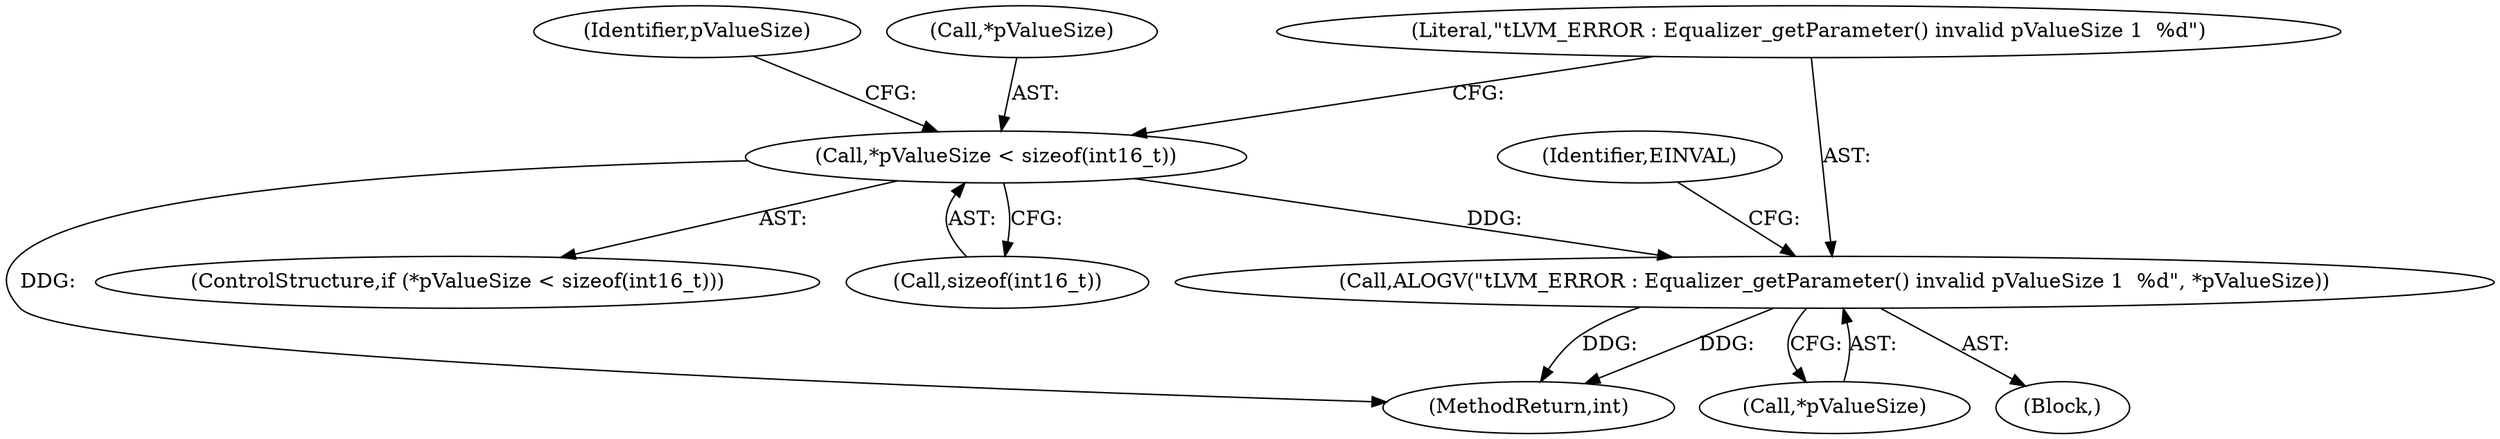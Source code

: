digraph "0_Android_c66c43ad571ed2590dcd55a762c73c90d9744bac@pointer" {
"1000153" [label="(Call,ALOGV(\"\tLVM_ERROR : Equalizer_getParameter() invalid pValueSize 1  %d\", *pValueSize))"];
"1000147" [label="(Call,*pValueSize < sizeof(int16_t))"];
"1000150" [label="(Call,sizeof(int16_t))"];
"1000152" [label="(Block,)"];
"1000567" [label="(MethodReturn,int)"];
"1000154" [label="(Literal,\"\tLVM_ERROR : Equalizer_getParameter() invalid pValueSize 1  %d\")"];
"1000147" [label="(Call,*pValueSize < sizeof(int16_t))"];
"1000153" [label="(Call,ALOGV(\"\tLVM_ERROR : Equalizer_getParameter() invalid pValueSize 1  %d\", *pValueSize))"];
"1000146" [label="(ControlStructure,if (*pValueSize < sizeof(int16_t)))"];
"1000162" [label="(Identifier,pValueSize)"];
"1000148" [label="(Call,*pValueSize)"];
"1000155" [label="(Call,*pValueSize)"];
"1000159" [label="(Identifier,EINVAL)"];
"1000153" -> "1000152"  [label="AST: "];
"1000153" -> "1000155"  [label="CFG: "];
"1000154" -> "1000153"  [label="AST: "];
"1000155" -> "1000153"  [label="AST: "];
"1000159" -> "1000153"  [label="CFG: "];
"1000153" -> "1000567"  [label="DDG: "];
"1000153" -> "1000567"  [label="DDG: "];
"1000147" -> "1000153"  [label="DDG: "];
"1000147" -> "1000146"  [label="AST: "];
"1000147" -> "1000150"  [label="CFG: "];
"1000148" -> "1000147"  [label="AST: "];
"1000150" -> "1000147"  [label="AST: "];
"1000154" -> "1000147"  [label="CFG: "];
"1000162" -> "1000147"  [label="CFG: "];
"1000147" -> "1000567"  [label="DDG: "];
}
